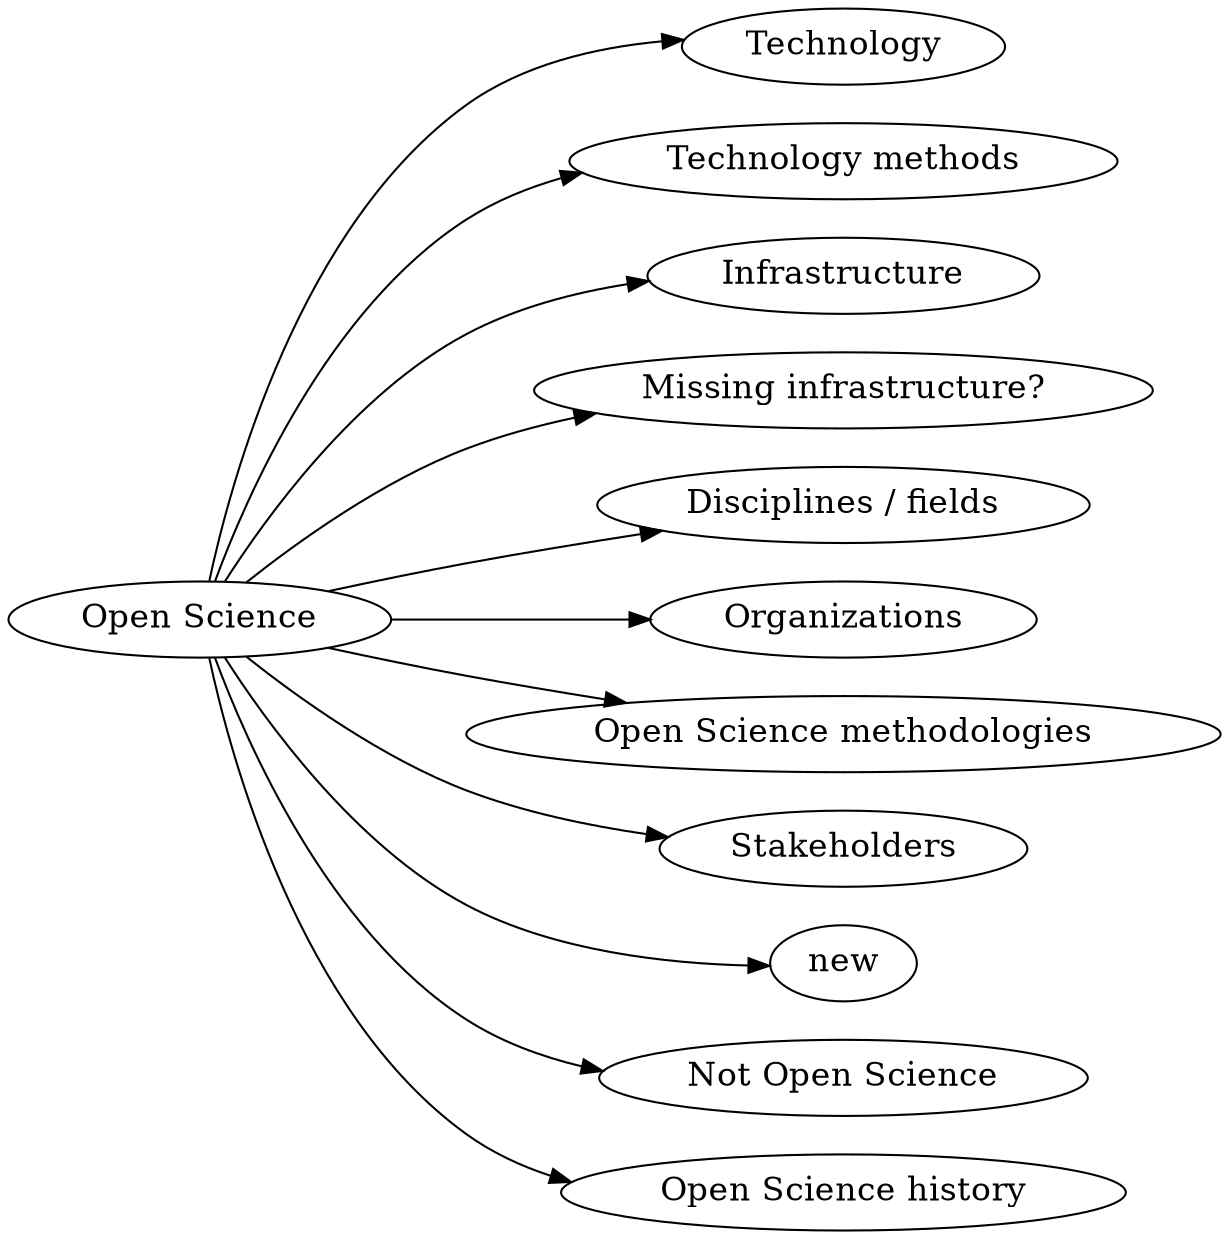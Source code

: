 digraph G {

 graph [
rankdir = "LR"
];
node [
fontsize = "16"
shape = "ellipse"
];
edge [
];
"Open Science"->"Technology"
"Open Science"->"Technology methods"
"Open Science"->"Infrastructure"
"Open Science"->"Missing infrastructure?"
"Open Science"->"Disciplines / fields"
"Open Science"->"Organizations"
"Open Science"->"Open Science methodologies"
"Open Science"->"Stakeholders"
"Open Science"->new
"Open Science"->"Not Open Science"
"Open Science"->"Open Science history"
}
